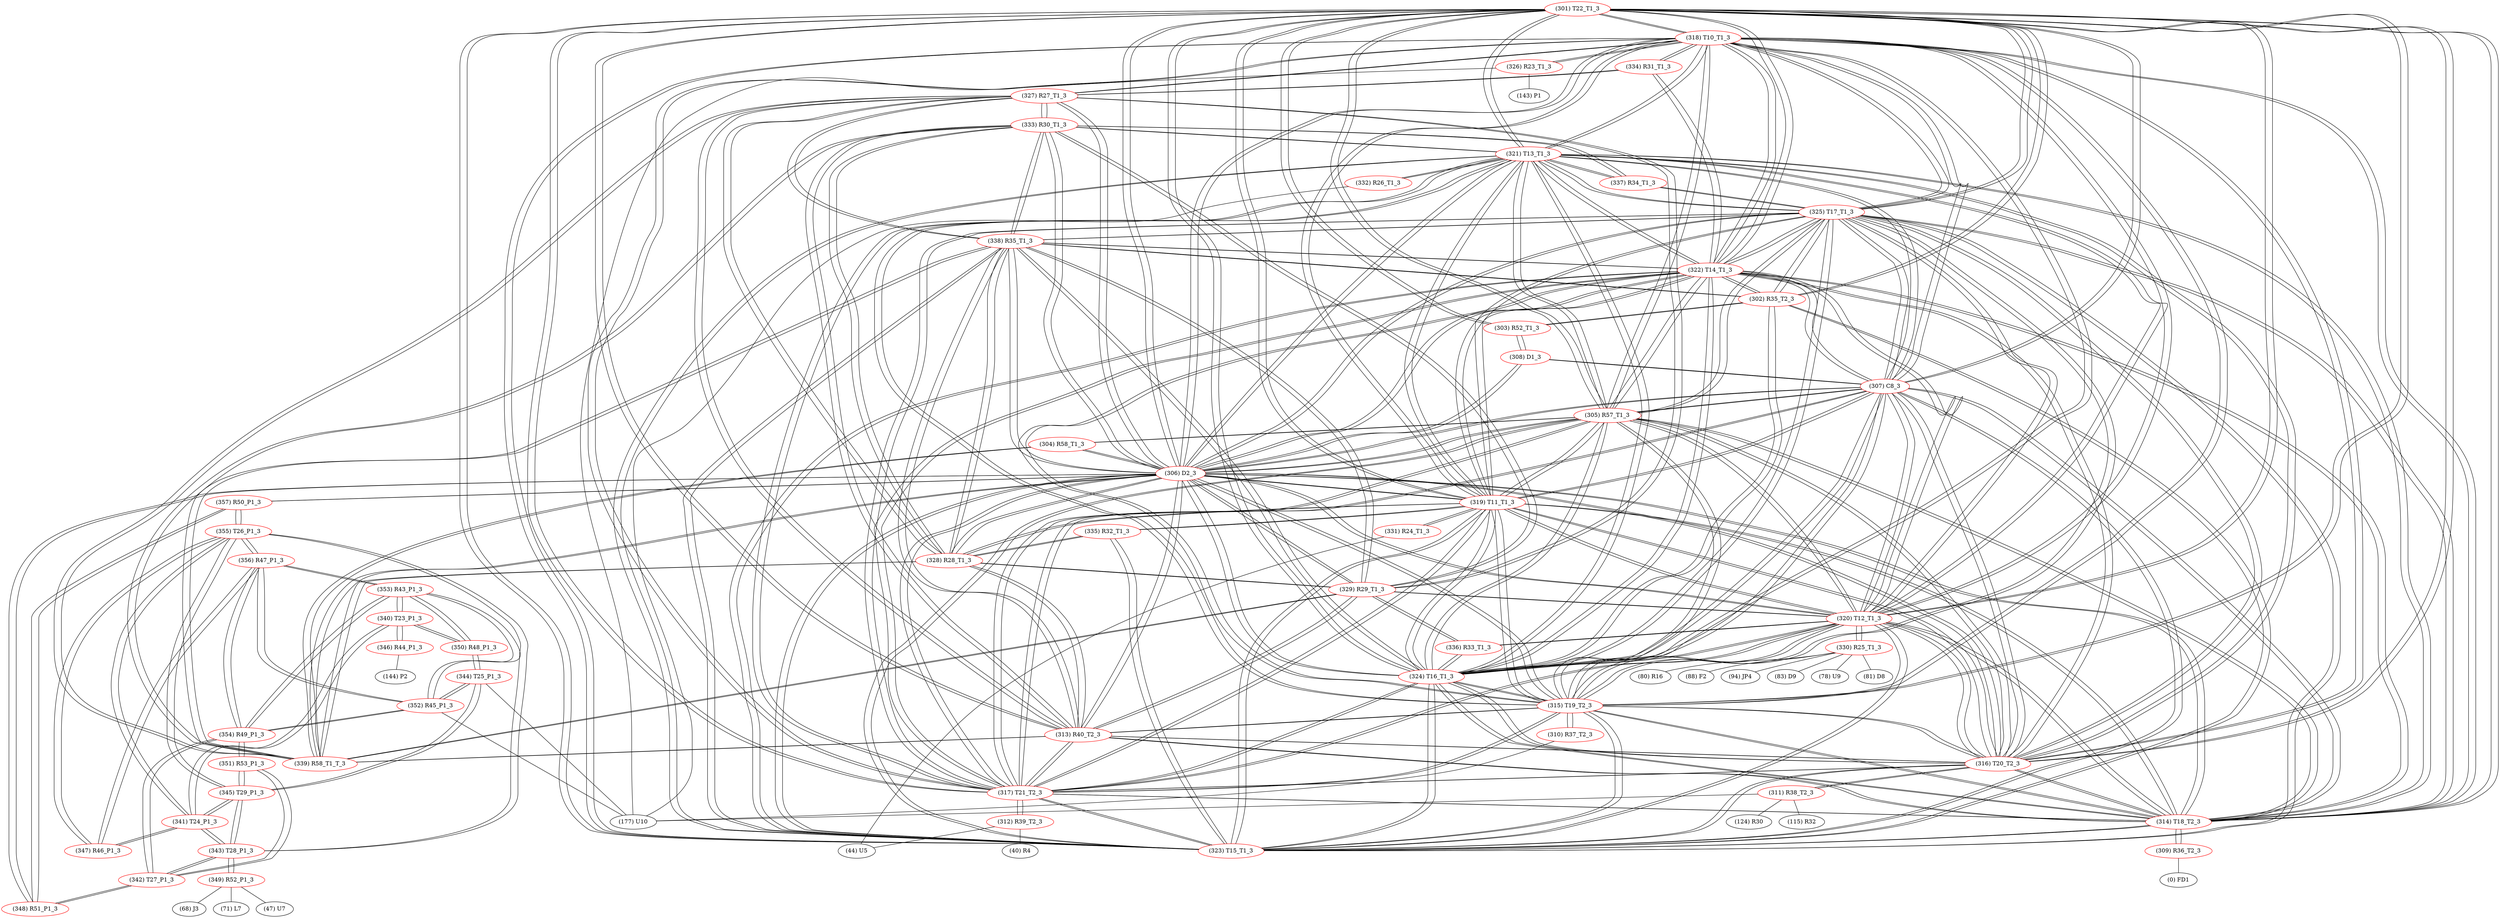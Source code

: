 graph {
	301 [label="(301) T22_T1_3" color=red]
	318 [label="(318) T10_T1_3"]
	319 [label="(319) T11_T1_3"]
	320 [label="(320) T12_T1_3"]
	321 [label="(321) T13_T1_3"]
	316 [label="(316) T20_T2_3"]
	322 [label="(322) T14_T1_3"]
	323 [label="(323) T15_T1_3"]
	314 [label="(314) T18_T2_3"]
	317 [label="(317) T21_T2_3"]
	315 [label="(315) T19_T2_3"]
	307 [label="(307) C8_3"]
	324 [label="(324) T16_T1_3"]
	325 [label="(325) T17_T1_3"]
	306 [label="(306) D2_3"]
	305 [label="(305) R57_T1_3"]
	302 [label="(302) R35_T2_3"]
	303 [label="(303) R52_T1_3"]
	313 [label="(313) R40_T2_3"]
	302 [label="(302) R35_T2_3" color=red]
	303 [label="(303) R52_T1_3"]
	301 [label="(301) T22_T1_3"]
	322 [label="(322) T14_T1_3"]
	323 [label="(323) T15_T1_3"]
	325 [label="(325) T17_T1_3"]
	324 [label="(324) T16_T1_3"]
	338 [label="(338) R35_T1_3"]
	303 [label="(303) R52_T1_3" color=red]
	308 [label="(308) D1_3"]
	302 [label="(302) R35_T2_3"]
	301 [label="(301) T22_T1_3"]
	304 [label="(304) R58_T1_3" color=red]
	305 [label="(305) R57_T1_3"]
	306 [label="(306) D2_3"]
	339 [label="(339) R58_T1_T_3"]
	305 [label="(305) R57_T1_3" color=red]
	318 [label="(318) T10_T1_3"]
	319 [label="(319) T11_T1_3"]
	320 [label="(320) T12_T1_3"]
	321 [label="(321) T13_T1_3"]
	316 [label="(316) T20_T2_3"]
	322 [label="(322) T14_T1_3"]
	323 [label="(323) T15_T1_3"]
	314 [label="(314) T18_T2_3"]
	317 [label="(317) T21_T2_3"]
	315 [label="(315) T19_T2_3"]
	307 [label="(307) C8_3"]
	324 [label="(324) T16_T1_3"]
	325 [label="(325) T17_T1_3"]
	306 [label="(306) D2_3"]
	301 [label="(301) T22_T1_3"]
	304 [label="(304) R58_T1_3"]
	306 [label="(306) D2_3" color=red]
	339 [label="(339) R58_T1_T_3"]
	313 [label="(313) R40_T2_3"]
	327 [label="(327) R27_T1_3"]
	328 [label="(328) R28_T1_3"]
	329 [label="(329) R29_T1_3"]
	333 [label="(333) R30_T1_3"]
	338 [label="(338) R35_T1_3"]
	318 [label="(318) T10_T1_3"]
	319 [label="(319) T11_T1_3"]
	320 [label="(320) T12_T1_3"]
	321 [label="(321) T13_T1_3"]
	316 [label="(316) T20_T2_3"]
	322 [label="(322) T14_T1_3"]
	323 [label="(323) T15_T1_3"]
	314 [label="(314) T18_T2_3"]
	317 [label="(317) T21_T2_3"]
	315 [label="(315) T19_T2_3"]
	307 [label="(307) C8_3"]
	324 [label="(324) T16_T1_3"]
	325 [label="(325) T17_T1_3"]
	301 [label="(301) T22_T1_3"]
	305 [label="(305) R57_T1_3"]
	308 [label="(308) D1_3"]
	304 [label="(304) R58_T1_3"]
	348 [label="(348) R51_P1_3"]
	357 [label="(357) R50_P1_3"]
	307 [label="(307) C8_3" color=red]
	318 [label="(318) T10_T1_3"]
	319 [label="(319) T11_T1_3"]
	320 [label="(320) T12_T1_3"]
	321 [label="(321) T13_T1_3"]
	316 [label="(316) T20_T2_3"]
	322 [label="(322) T14_T1_3"]
	323 [label="(323) T15_T1_3"]
	314 [label="(314) T18_T2_3"]
	317 [label="(317) T21_T2_3"]
	315 [label="(315) T19_T2_3"]
	324 [label="(324) T16_T1_3"]
	325 [label="(325) T17_T1_3"]
	306 [label="(306) D2_3"]
	301 [label="(301) T22_T1_3"]
	305 [label="(305) R57_T1_3"]
	308 [label="(308) D1_3"]
	308 [label="(308) D1_3" color=red]
	306 [label="(306) D2_3"]
	307 [label="(307) C8_3"]
	303 [label="(303) R52_T1_3"]
	309 [label="(309) R36_T2_3" color=red]
	0 [label="(0) FD1"]
	314 [label="(314) T18_T2_3"]
	310 [label="(310) R37_T2_3" color=red]
	177 [label="(177) U10"]
	315 [label="(315) T19_T2_3"]
	311 [label="(311) R38_T2_3" color=red]
	115 [label="(115) R32"]
	177 [label="(177) U10"]
	124 [label="(124) R30"]
	316 [label="(316) T20_T2_3"]
	312 [label="(312) R39_T2_3" color=red]
	40 [label="(40) R4"]
	44 [label="(44) U5"]
	317 [label="(317) T21_T2_3"]
	313 [label="(313) R40_T2_3" color=red]
	306 [label="(306) D2_3"]
	339 [label="(339) R58_T1_T_3"]
	327 [label="(327) R27_T1_3"]
	328 [label="(328) R28_T1_3"]
	329 [label="(329) R29_T1_3"]
	333 [label="(333) R30_T1_3"]
	338 [label="(338) R35_T1_3"]
	316 [label="(316) T20_T2_3"]
	317 [label="(317) T21_T2_3"]
	315 [label="(315) T19_T2_3"]
	301 [label="(301) T22_T1_3"]
	314 [label="(314) T18_T2_3"]
	314 [label="(314) T18_T2_3" color=red]
	318 [label="(318) T10_T1_3"]
	319 [label="(319) T11_T1_3"]
	320 [label="(320) T12_T1_3"]
	321 [label="(321) T13_T1_3"]
	316 [label="(316) T20_T2_3"]
	322 [label="(322) T14_T1_3"]
	323 [label="(323) T15_T1_3"]
	317 [label="(317) T21_T2_3"]
	315 [label="(315) T19_T2_3"]
	307 [label="(307) C8_3"]
	324 [label="(324) T16_T1_3"]
	325 [label="(325) T17_T1_3"]
	306 [label="(306) D2_3"]
	301 [label="(301) T22_T1_3"]
	305 [label="(305) R57_T1_3"]
	313 [label="(313) R40_T2_3"]
	309 [label="(309) R36_T2_3"]
	315 [label="(315) T19_T2_3" color=red]
	318 [label="(318) T10_T1_3"]
	319 [label="(319) T11_T1_3"]
	320 [label="(320) T12_T1_3"]
	321 [label="(321) T13_T1_3"]
	316 [label="(316) T20_T2_3"]
	322 [label="(322) T14_T1_3"]
	323 [label="(323) T15_T1_3"]
	314 [label="(314) T18_T2_3"]
	317 [label="(317) T21_T2_3"]
	307 [label="(307) C8_3"]
	324 [label="(324) T16_T1_3"]
	325 [label="(325) T17_T1_3"]
	306 [label="(306) D2_3"]
	301 [label="(301) T22_T1_3"]
	305 [label="(305) R57_T1_3"]
	313 [label="(313) R40_T2_3"]
	310 [label="(310) R37_T2_3"]
	316 [label="(316) T20_T2_3" color=red]
	318 [label="(318) T10_T1_3"]
	319 [label="(319) T11_T1_3"]
	320 [label="(320) T12_T1_3"]
	321 [label="(321) T13_T1_3"]
	322 [label="(322) T14_T1_3"]
	323 [label="(323) T15_T1_3"]
	314 [label="(314) T18_T2_3"]
	317 [label="(317) T21_T2_3"]
	315 [label="(315) T19_T2_3"]
	307 [label="(307) C8_3"]
	324 [label="(324) T16_T1_3"]
	325 [label="(325) T17_T1_3"]
	306 [label="(306) D2_3"]
	301 [label="(301) T22_T1_3"]
	305 [label="(305) R57_T1_3"]
	313 [label="(313) R40_T2_3"]
	311 [label="(311) R38_T2_3"]
	317 [label="(317) T21_T2_3" color=red]
	318 [label="(318) T10_T1_3"]
	319 [label="(319) T11_T1_3"]
	320 [label="(320) T12_T1_3"]
	321 [label="(321) T13_T1_3"]
	316 [label="(316) T20_T2_3"]
	322 [label="(322) T14_T1_3"]
	323 [label="(323) T15_T1_3"]
	314 [label="(314) T18_T2_3"]
	315 [label="(315) T19_T2_3"]
	307 [label="(307) C8_3"]
	324 [label="(324) T16_T1_3"]
	325 [label="(325) T17_T1_3"]
	306 [label="(306) D2_3"]
	301 [label="(301) T22_T1_3"]
	305 [label="(305) R57_T1_3"]
	313 [label="(313) R40_T2_3"]
	312 [label="(312) R39_T2_3"]
	318 [label="(318) T10_T1_3" color=red]
	319 [label="(319) T11_T1_3"]
	320 [label="(320) T12_T1_3"]
	321 [label="(321) T13_T1_3"]
	316 [label="(316) T20_T2_3"]
	322 [label="(322) T14_T1_3"]
	323 [label="(323) T15_T1_3"]
	314 [label="(314) T18_T2_3"]
	317 [label="(317) T21_T2_3"]
	315 [label="(315) T19_T2_3"]
	307 [label="(307) C8_3"]
	324 [label="(324) T16_T1_3"]
	325 [label="(325) T17_T1_3"]
	306 [label="(306) D2_3"]
	301 [label="(301) T22_T1_3"]
	305 [label="(305) R57_T1_3"]
	326 [label="(326) R23_T1_3"]
	334 [label="(334) R31_T1_3"]
	327 [label="(327) R27_T1_3"]
	319 [label="(319) T11_T1_3" color=red]
	318 [label="(318) T10_T1_3"]
	320 [label="(320) T12_T1_3"]
	321 [label="(321) T13_T1_3"]
	316 [label="(316) T20_T2_3"]
	322 [label="(322) T14_T1_3"]
	323 [label="(323) T15_T1_3"]
	314 [label="(314) T18_T2_3"]
	317 [label="(317) T21_T2_3"]
	315 [label="(315) T19_T2_3"]
	307 [label="(307) C8_3"]
	324 [label="(324) T16_T1_3"]
	325 [label="(325) T17_T1_3"]
	306 [label="(306) D2_3"]
	301 [label="(301) T22_T1_3"]
	305 [label="(305) R57_T1_3"]
	331 [label="(331) R24_T1_3"]
	335 [label="(335) R32_T1_3"]
	328 [label="(328) R28_T1_3"]
	320 [label="(320) T12_T1_3" color=red]
	318 [label="(318) T10_T1_3"]
	319 [label="(319) T11_T1_3"]
	321 [label="(321) T13_T1_3"]
	316 [label="(316) T20_T2_3"]
	322 [label="(322) T14_T1_3"]
	323 [label="(323) T15_T1_3"]
	314 [label="(314) T18_T2_3"]
	317 [label="(317) T21_T2_3"]
	315 [label="(315) T19_T2_3"]
	307 [label="(307) C8_3"]
	324 [label="(324) T16_T1_3"]
	325 [label="(325) T17_T1_3"]
	306 [label="(306) D2_3"]
	301 [label="(301) T22_T1_3"]
	305 [label="(305) R57_T1_3"]
	336 [label="(336) R33_T1_3"]
	329 [label="(329) R29_T1_3"]
	330 [label="(330) R25_T1_3"]
	321 [label="(321) T13_T1_3" color=red]
	318 [label="(318) T10_T1_3"]
	319 [label="(319) T11_T1_3"]
	320 [label="(320) T12_T1_3"]
	316 [label="(316) T20_T2_3"]
	322 [label="(322) T14_T1_3"]
	323 [label="(323) T15_T1_3"]
	314 [label="(314) T18_T2_3"]
	317 [label="(317) T21_T2_3"]
	315 [label="(315) T19_T2_3"]
	307 [label="(307) C8_3"]
	324 [label="(324) T16_T1_3"]
	325 [label="(325) T17_T1_3"]
	306 [label="(306) D2_3"]
	301 [label="(301) T22_T1_3"]
	305 [label="(305) R57_T1_3"]
	337 [label="(337) R34_T1_3"]
	333 [label="(333) R30_T1_3"]
	332 [label="(332) R26_T1_3"]
	322 [label="(322) T14_T1_3" color=red]
	318 [label="(318) T10_T1_3"]
	319 [label="(319) T11_T1_3"]
	320 [label="(320) T12_T1_3"]
	321 [label="(321) T13_T1_3"]
	316 [label="(316) T20_T2_3"]
	323 [label="(323) T15_T1_3"]
	314 [label="(314) T18_T2_3"]
	317 [label="(317) T21_T2_3"]
	315 [label="(315) T19_T2_3"]
	307 [label="(307) C8_3"]
	324 [label="(324) T16_T1_3"]
	325 [label="(325) T17_T1_3"]
	306 [label="(306) D2_3"]
	301 [label="(301) T22_T1_3"]
	305 [label="(305) R57_T1_3"]
	338 [label="(338) R35_T1_3"]
	302 [label="(302) R35_T2_3"]
	334 [label="(334) R31_T1_3"]
	323 [label="(323) T15_T1_3" color=red]
	318 [label="(318) T10_T1_3"]
	319 [label="(319) T11_T1_3"]
	320 [label="(320) T12_T1_3"]
	321 [label="(321) T13_T1_3"]
	316 [label="(316) T20_T2_3"]
	322 [label="(322) T14_T1_3"]
	314 [label="(314) T18_T2_3"]
	317 [label="(317) T21_T2_3"]
	315 [label="(315) T19_T2_3"]
	307 [label="(307) C8_3"]
	324 [label="(324) T16_T1_3"]
	325 [label="(325) T17_T1_3"]
	306 [label="(306) D2_3"]
	301 [label="(301) T22_T1_3"]
	305 [label="(305) R57_T1_3"]
	338 [label="(338) R35_T1_3"]
	302 [label="(302) R35_T2_3"]
	335 [label="(335) R32_T1_3"]
	324 [label="(324) T16_T1_3" color=red]
	318 [label="(318) T10_T1_3"]
	319 [label="(319) T11_T1_3"]
	320 [label="(320) T12_T1_3"]
	321 [label="(321) T13_T1_3"]
	316 [label="(316) T20_T2_3"]
	322 [label="(322) T14_T1_3"]
	323 [label="(323) T15_T1_3"]
	314 [label="(314) T18_T2_3"]
	317 [label="(317) T21_T2_3"]
	315 [label="(315) T19_T2_3"]
	307 [label="(307) C8_3"]
	325 [label="(325) T17_T1_3"]
	306 [label="(306) D2_3"]
	301 [label="(301) T22_T1_3"]
	305 [label="(305) R57_T1_3"]
	338 [label="(338) R35_T1_3"]
	302 [label="(302) R35_T2_3"]
	336 [label="(336) R33_T1_3"]
	325 [label="(325) T17_T1_3" color=red]
	318 [label="(318) T10_T1_3"]
	319 [label="(319) T11_T1_3"]
	320 [label="(320) T12_T1_3"]
	321 [label="(321) T13_T1_3"]
	316 [label="(316) T20_T2_3"]
	322 [label="(322) T14_T1_3"]
	323 [label="(323) T15_T1_3"]
	314 [label="(314) T18_T2_3"]
	317 [label="(317) T21_T2_3"]
	315 [label="(315) T19_T2_3"]
	307 [label="(307) C8_3"]
	324 [label="(324) T16_T1_3"]
	306 [label="(306) D2_3"]
	301 [label="(301) T22_T1_3"]
	305 [label="(305) R57_T1_3"]
	338 [label="(338) R35_T1_3"]
	302 [label="(302) R35_T2_3"]
	337 [label="(337) R34_T1_3"]
	326 [label="(326) R23_T1_3" color=red]
	177 [label="(177) U10"]
	143 [label="(143) P1"]
	318 [label="(318) T10_T1_3"]
	327 [label="(327) R27_T1_3" color=red]
	306 [label="(306) D2_3"]
	339 [label="(339) R58_T1_T_3"]
	313 [label="(313) R40_T2_3"]
	328 [label="(328) R28_T1_3"]
	329 [label="(329) R29_T1_3"]
	333 [label="(333) R30_T1_3"]
	338 [label="(338) R35_T1_3"]
	334 [label="(334) R31_T1_3"]
	318 [label="(318) T10_T1_3"]
	328 [label="(328) R28_T1_3" color=red]
	306 [label="(306) D2_3"]
	339 [label="(339) R58_T1_T_3"]
	313 [label="(313) R40_T2_3"]
	327 [label="(327) R27_T1_3"]
	329 [label="(329) R29_T1_3"]
	333 [label="(333) R30_T1_3"]
	338 [label="(338) R35_T1_3"]
	335 [label="(335) R32_T1_3"]
	319 [label="(319) T11_T1_3"]
	329 [label="(329) R29_T1_3" color=red]
	306 [label="(306) D2_3"]
	339 [label="(339) R58_T1_T_3"]
	313 [label="(313) R40_T2_3"]
	327 [label="(327) R27_T1_3"]
	328 [label="(328) R28_T1_3"]
	333 [label="(333) R30_T1_3"]
	338 [label="(338) R35_T1_3"]
	336 [label="(336) R33_T1_3"]
	320 [label="(320) T12_T1_3"]
	330 [label="(330) R25_T1_3" color=red]
	88 [label="(88) F2"]
	94 [label="(94) JP4"]
	83 [label="(83) D9"]
	78 [label="(78) U9"]
	81 [label="(81) D8"]
	80 [label="(80) R16"]
	320 [label="(320) T12_T1_3"]
	331 [label="(331) R24_T1_3" color=red]
	44 [label="(44) U5"]
	319 [label="(319) T11_T1_3"]
	332 [label="(332) R26_T1_3" color=red]
	177 [label="(177) U10"]
	321 [label="(321) T13_T1_3"]
	333 [label="(333) R30_T1_3" color=red]
	306 [label="(306) D2_3"]
	339 [label="(339) R58_T1_T_3"]
	313 [label="(313) R40_T2_3"]
	327 [label="(327) R27_T1_3"]
	328 [label="(328) R28_T1_3"]
	329 [label="(329) R29_T1_3"]
	338 [label="(338) R35_T1_3"]
	321 [label="(321) T13_T1_3"]
	337 [label="(337) R34_T1_3"]
	334 [label="(334) R31_T1_3" color=red]
	327 [label="(327) R27_T1_3"]
	318 [label="(318) T10_T1_3"]
	322 [label="(322) T14_T1_3"]
	335 [label="(335) R32_T1_3" color=red]
	323 [label="(323) T15_T1_3"]
	319 [label="(319) T11_T1_3"]
	328 [label="(328) R28_T1_3"]
	336 [label="(336) R33_T1_3" color=red]
	324 [label="(324) T16_T1_3"]
	329 [label="(329) R29_T1_3"]
	320 [label="(320) T12_T1_3"]
	337 [label="(337) R34_T1_3" color=red]
	325 [label="(325) T17_T1_3"]
	321 [label="(321) T13_T1_3"]
	333 [label="(333) R30_T1_3"]
	338 [label="(338) R35_T1_3" color=red]
	306 [label="(306) D2_3"]
	339 [label="(339) R58_T1_T_3"]
	313 [label="(313) R40_T2_3"]
	327 [label="(327) R27_T1_3"]
	328 [label="(328) R28_T1_3"]
	329 [label="(329) R29_T1_3"]
	333 [label="(333) R30_T1_3"]
	322 [label="(322) T14_T1_3"]
	323 [label="(323) T15_T1_3"]
	325 [label="(325) T17_T1_3"]
	324 [label="(324) T16_T1_3"]
	302 [label="(302) R35_T2_3"]
	339 [label="(339) R58_T1_T_3" color=red]
	306 [label="(306) D2_3"]
	313 [label="(313) R40_T2_3"]
	327 [label="(327) R27_T1_3"]
	328 [label="(328) R28_T1_3"]
	329 [label="(329) R29_T1_3"]
	333 [label="(333) R30_T1_3"]
	338 [label="(338) R35_T1_3"]
	304 [label="(304) R58_T1_3"]
	340 [label="(340) T23_P1_3" color=red]
	350 [label="(350) R48_P1_3"]
	353 [label="(353) R43_P1_3"]
	341 [label="(341) T24_P1_3"]
	346 [label="(346) R44_P1_3"]
	341 [label="(341) T24_P1_3" color=red]
	355 [label="(355) T26_P1_3"]
	345 [label="(345) T29_P1_3"]
	343 [label="(343) T28_P1_3"]
	347 [label="(347) R46_P1_3"]
	340 [label="(340) T23_P1_3"]
	342 [label="(342) T27_P1_3" color=red]
	348 [label="(348) R51_P1_3"]
	343 [label="(343) T28_P1_3"]
	351 [label="(351) R53_P1_3"]
	354 [label="(354) R49_P1_3"]
	343 [label="(343) T28_P1_3" color=red]
	355 [label="(355) T26_P1_3"]
	341 [label="(341) T24_P1_3"]
	345 [label="(345) T29_P1_3"]
	349 [label="(349) R52_P1_3"]
	342 [label="(342) T27_P1_3"]
	344 [label="(344) T25_P1_3" color=red]
	345 [label="(345) T29_P1_3"]
	350 [label="(350) R48_P1_3"]
	352 [label="(352) R45_P1_3"]
	177 [label="(177) U10"]
	345 [label="(345) T29_P1_3" color=red]
	355 [label="(355) T26_P1_3"]
	341 [label="(341) T24_P1_3"]
	343 [label="(343) T28_P1_3"]
	344 [label="(344) T25_P1_3"]
	351 [label="(351) R53_P1_3"]
	346 [label="(346) R44_P1_3" color=red]
	144 [label="(144) P2"]
	340 [label="(340) T23_P1_3"]
	347 [label="(347) R46_P1_3" color=red]
	355 [label="(355) T26_P1_3"]
	356 [label="(356) R47_P1_3"]
	341 [label="(341) T24_P1_3"]
	348 [label="(348) R51_P1_3" color=red]
	342 [label="(342) T27_P1_3"]
	357 [label="(357) R50_P1_3"]
	306 [label="(306) D2_3"]
	349 [label="(349) R52_P1_3" color=red]
	47 [label="(47) U7"]
	68 [label="(68) J3"]
	71 [label="(71) L7"]
	343 [label="(343) T28_P1_3"]
	350 [label="(350) R48_P1_3" color=red]
	344 [label="(344) T25_P1_3"]
	340 [label="(340) T23_P1_3"]
	353 [label="(353) R43_P1_3"]
	351 [label="(351) R53_P1_3" color=red]
	345 [label="(345) T29_P1_3"]
	342 [label="(342) T27_P1_3"]
	354 [label="(354) R49_P1_3"]
	352 [label="(352) R45_P1_3" color=red]
	356 [label="(356) R47_P1_3"]
	353 [label="(353) R43_P1_3"]
	354 [label="(354) R49_P1_3"]
	344 [label="(344) T25_P1_3"]
	177 [label="(177) U10"]
	353 [label="(353) R43_P1_3" color=red]
	350 [label="(350) R48_P1_3"]
	340 [label="(340) T23_P1_3"]
	356 [label="(356) R47_P1_3"]
	352 [label="(352) R45_P1_3"]
	354 [label="(354) R49_P1_3"]
	354 [label="(354) R49_P1_3" color=red]
	356 [label="(356) R47_P1_3"]
	352 [label="(352) R45_P1_3"]
	353 [label="(353) R43_P1_3"]
	342 [label="(342) T27_P1_3"]
	351 [label="(351) R53_P1_3"]
	355 [label="(355) T26_P1_3" color=red]
	357 [label="(357) R50_P1_3"]
	341 [label="(341) T24_P1_3"]
	345 [label="(345) T29_P1_3"]
	343 [label="(343) T28_P1_3"]
	347 [label="(347) R46_P1_3"]
	356 [label="(356) R47_P1_3"]
	356 [label="(356) R47_P1_3" color=red]
	352 [label="(352) R45_P1_3"]
	353 [label="(353) R43_P1_3"]
	354 [label="(354) R49_P1_3"]
	355 [label="(355) T26_P1_3"]
	347 [label="(347) R46_P1_3"]
	357 [label="(357) R50_P1_3" color=red]
	355 [label="(355) T26_P1_3"]
	348 [label="(348) R51_P1_3"]
	306 [label="(306) D2_3"]
	301 -- 318
	301 -- 319
	301 -- 320
	301 -- 321
	301 -- 316
	301 -- 322
	301 -- 323
	301 -- 314
	301 -- 317
	301 -- 315
	301 -- 307
	301 -- 324
	301 -- 325
	301 -- 306
	301 -- 305
	301 -- 302
	301 -- 303
	301 -- 313
	302 -- 303
	302 -- 301
	302 -- 322
	302 -- 323
	302 -- 325
	302 -- 324
	302 -- 338
	303 -- 308
	303 -- 302
	303 -- 301
	304 -- 305
	304 -- 306
	304 -- 339
	305 -- 318
	305 -- 319
	305 -- 320
	305 -- 321
	305 -- 316
	305 -- 322
	305 -- 323
	305 -- 314
	305 -- 317
	305 -- 315
	305 -- 307
	305 -- 324
	305 -- 325
	305 -- 306
	305 -- 301
	305 -- 304
	306 -- 339
	306 -- 313
	306 -- 327
	306 -- 328
	306 -- 329
	306 -- 333
	306 -- 338
	306 -- 318
	306 -- 319
	306 -- 320
	306 -- 321
	306 -- 316
	306 -- 322
	306 -- 323
	306 -- 314
	306 -- 317
	306 -- 315
	306 -- 307
	306 -- 324
	306 -- 325
	306 -- 301
	306 -- 305
	306 -- 308
	306 -- 304
	306 -- 348
	306 -- 357
	307 -- 318
	307 -- 319
	307 -- 320
	307 -- 321
	307 -- 316
	307 -- 322
	307 -- 323
	307 -- 314
	307 -- 317
	307 -- 315
	307 -- 324
	307 -- 325
	307 -- 306
	307 -- 301
	307 -- 305
	307 -- 308
	308 -- 306
	308 -- 307
	308 -- 303
	309 -- 0
	309 -- 314
	310 -- 177
	310 -- 315
	311 -- 115
	311 -- 177
	311 -- 124
	311 -- 316
	312 -- 40
	312 -- 44
	312 -- 317
	313 -- 306
	313 -- 339
	313 -- 327
	313 -- 328
	313 -- 329
	313 -- 333
	313 -- 338
	313 -- 316
	313 -- 317
	313 -- 315
	313 -- 301
	313 -- 314
	314 -- 318
	314 -- 319
	314 -- 320
	314 -- 321
	314 -- 316
	314 -- 322
	314 -- 323
	314 -- 317
	314 -- 315
	314 -- 307
	314 -- 324
	314 -- 325
	314 -- 306
	314 -- 301
	314 -- 305
	314 -- 313
	314 -- 309
	315 -- 318
	315 -- 319
	315 -- 320
	315 -- 321
	315 -- 316
	315 -- 322
	315 -- 323
	315 -- 314
	315 -- 317
	315 -- 307
	315 -- 324
	315 -- 325
	315 -- 306
	315 -- 301
	315 -- 305
	315 -- 313
	315 -- 310
	316 -- 318
	316 -- 319
	316 -- 320
	316 -- 321
	316 -- 322
	316 -- 323
	316 -- 314
	316 -- 317
	316 -- 315
	316 -- 307
	316 -- 324
	316 -- 325
	316 -- 306
	316 -- 301
	316 -- 305
	316 -- 313
	316 -- 311
	317 -- 318
	317 -- 319
	317 -- 320
	317 -- 321
	317 -- 316
	317 -- 322
	317 -- 323
	317 -- 314
	317 -- 315
	317 -- 307
	317 -- 324
	317 -- 325
	317 -- 306
	317 -- 301
	317 -- 305
	317 -- 313
	317 -- 312
	318 -- 319
	318 -- 320
	318 -- 321
	318 -- 316
	318 -- 322
	318 -- 323
	318 -- 314
	318 -- 317
	318 -- 315
	318 -- 307
	318 -- 324
	318 -- 325
	318 -- 306
	318 -- 301
	318 -- 305
	318 -- 326
	318 -- 334
	318 -- 327
	319 -- 318
	319 -- 320
	319 -- 321
	319 -- 316
	319 -- 322
	319 -- 323
	319 -- 314
	319 -- 317
	319 -- 315
	319 -- 307
	319 -- 324
	319 -- 325
	319 -- 306
	319 -- 301
	319 -- 305
	319 -- 331
	319 -- 335
	319 -- 328
	320 -- 318
	320 -- 319
	320 -- 321
	320 -- 316
	320 -- 322
	320 -- 323
	320 -- 314
	320 -- 317
	320 -- 315
	320 -- 307
	320 -- 324
	320 -- 325
	320 -- 306
	320 -- 301
	320 -- 305
	320 -- 336
	320 -- 329
	320 -- 330
	321 -- 318
	321 -- 319
	321 -- 320
	321 -- 316
	321 -- 322
	321 -- 323
	321 -- 314
	321 -- 317
	321 -- 315
	321 -- 307
	321 -- 324
	321 -- 325
	321 -- 306
	321 -- 301
	321 -- 305
	321 -- 337
	321 -- 333
	321 -- 332
	322 -- 318
	322 -- 319
	322 -- 320
	322 -- 321
	322 -- 316
	322 -- 323
	322 -- 314
	322 -- 317
	322 -- 315
	322 -- 307
	322 -- 324
	322 -- 325
	322 -- 306
	322 -- 301
	322 -- 305
	322 -- 338
	322 -- 302
	322 -- 334
	323 -- 318
	323 -- 319
	323 -- 320
	323 -- 321
	323 -- 316
	323 -- 322
	323 -- 314
	323 -- 317
	323 -- 315
	323 -- 307
	323 -- 324
	323 -- 325
	323 -- 306
	323 -- 301
	323 -- 305
	323 -- 338
	323 -- 302
	323 -- 335
	324 -- 318
	324 -- 319
	324 -- 320
	324 -- 321
	324 -- 316
	324 -- 322
	324 -- 323
	324 -- 314
	324 -- 317
	324 -- 315
	324 -- 307
	324 -- 325
	324 -- 306
	324 -- 301
	324 -- 305
	324 -- 338
	324 -- 302
	324 -- 336
	325 -- 318
	325 -- 319
	325 -- 320
	325 -- 321
	325 -- 316
	325 -- 322
	325 -- 323
	325 -- 314
	325 -- 317
	325 -- 315
	325 -- 307
	325 -- 324
	325 -- 306
	325 -- 301
	325 -- 305
	325 -- 338
	325 -- 302
	325 -- 337
	326 -- 177
	326 -- 143
	326 -- 318
	327 -- 306
	327 -- 339
	327 -- 313
	327 -- 328
	327 -- 329
	327 -- 333
	327 -- 338
	327 -- 334
	327 -- 318
	328 -- 306
	328 -- 339
	328 -- 313
	328 -- 327
	328 -- 329
	328 -- 333
	328 -- 338
	328 -- 335
	328 -- 319
	329 -- 306
	329 -- 339
	329 -- 313
	329 -- 327
	329 -- 328
	329 -- 333
	329 -- 338
	329 -- 336
	329 -- 320
	330 -- 88
	330 -- 94
	330 -- 83
	330 -- 78
	330 -- 81
	330 -- 80
	330 -- 320
	331 -- 44
	331 -- 319
	332 -- 177
	332 -- 321
	333 -- 306
	333 -- 339
	333 -- 313
	333 -- 327
	333 -- 328
	333 -- 329
	333 -- 338
	333 -- 321
	333 -- 337
	334 -- 327
	334 -- 318
	334 -- 322
	335 -- 323
	335 -- 319
	335 -- 328
	336 -- 324
	336 -- 329
	336 -- 320
	337 -- 325
	337 -- 321
	337 -- 333
	338 -- 306
	338 -- 339
	338 -- 313
	338 -- 327
	338 -- 328
	338 -- 329
	338 -- 333
	338 -- 322
	338 -- 323
	338 -- 325
	338 -- 324
	338 -- 302
	339 -- 306
	339 -- 313
	339 -- 327
	339 -- 328
	339 -- 329
	339 -- 333
	339 -- 338
	339 -- 304
	340 -- 350
	340 -- 353
	340 -- 341
	340 -- 346
	341 -- 355
	341 -- 345
	341 -- 343
	341 -- 347
	341 -- 340
	342 -- 348
	342 -- 343
	342 -- 351
	342 -- 354
	343 -- 355
	343 -- 341
	343 -- 345
	343 -- 349
	343 -- 342
	344 -- 345
	344 -- 350
	344 -- 352
	344 -- 177
	345 -- 355
	345 -- 341
	345 -- 343
	345 -- 344
	345 -- 351
	346 -- 144
	346 -- 340
	347 -- 355
	347 -- 356
	347 -- 341
	348 -- 342
	348 -- 357
	348 -- 306
	349 -- 47
	349 -- 68
	349 -- 71
	349 -- 343
	350 -- 344
	350 -- 340
	350 -- 353
	351 -- 345
	351 -- 342
	351 -- 354
	352 -- 356
	352 -- 353
	352 -- 354
	352 -- 344
	352 -- 177
	353 -- 350
	353 -- 340
	353 -- 356
	353 -- 352
	353 -- 354
	354 -- 356
	354 -- 352
	354 -- 353
	354 -- 342
	354 -- 351
	355 -- 357
	355 -- 341
	355 -- 345
	355 -- 343
	355 -- 347
	355 -- 356
	356 -- 352
	356 -- 353
	356 -- 354
	356 -- 355
	356 -- 347
	357 -- 355
	357 -- 348
	357 -- 306
}